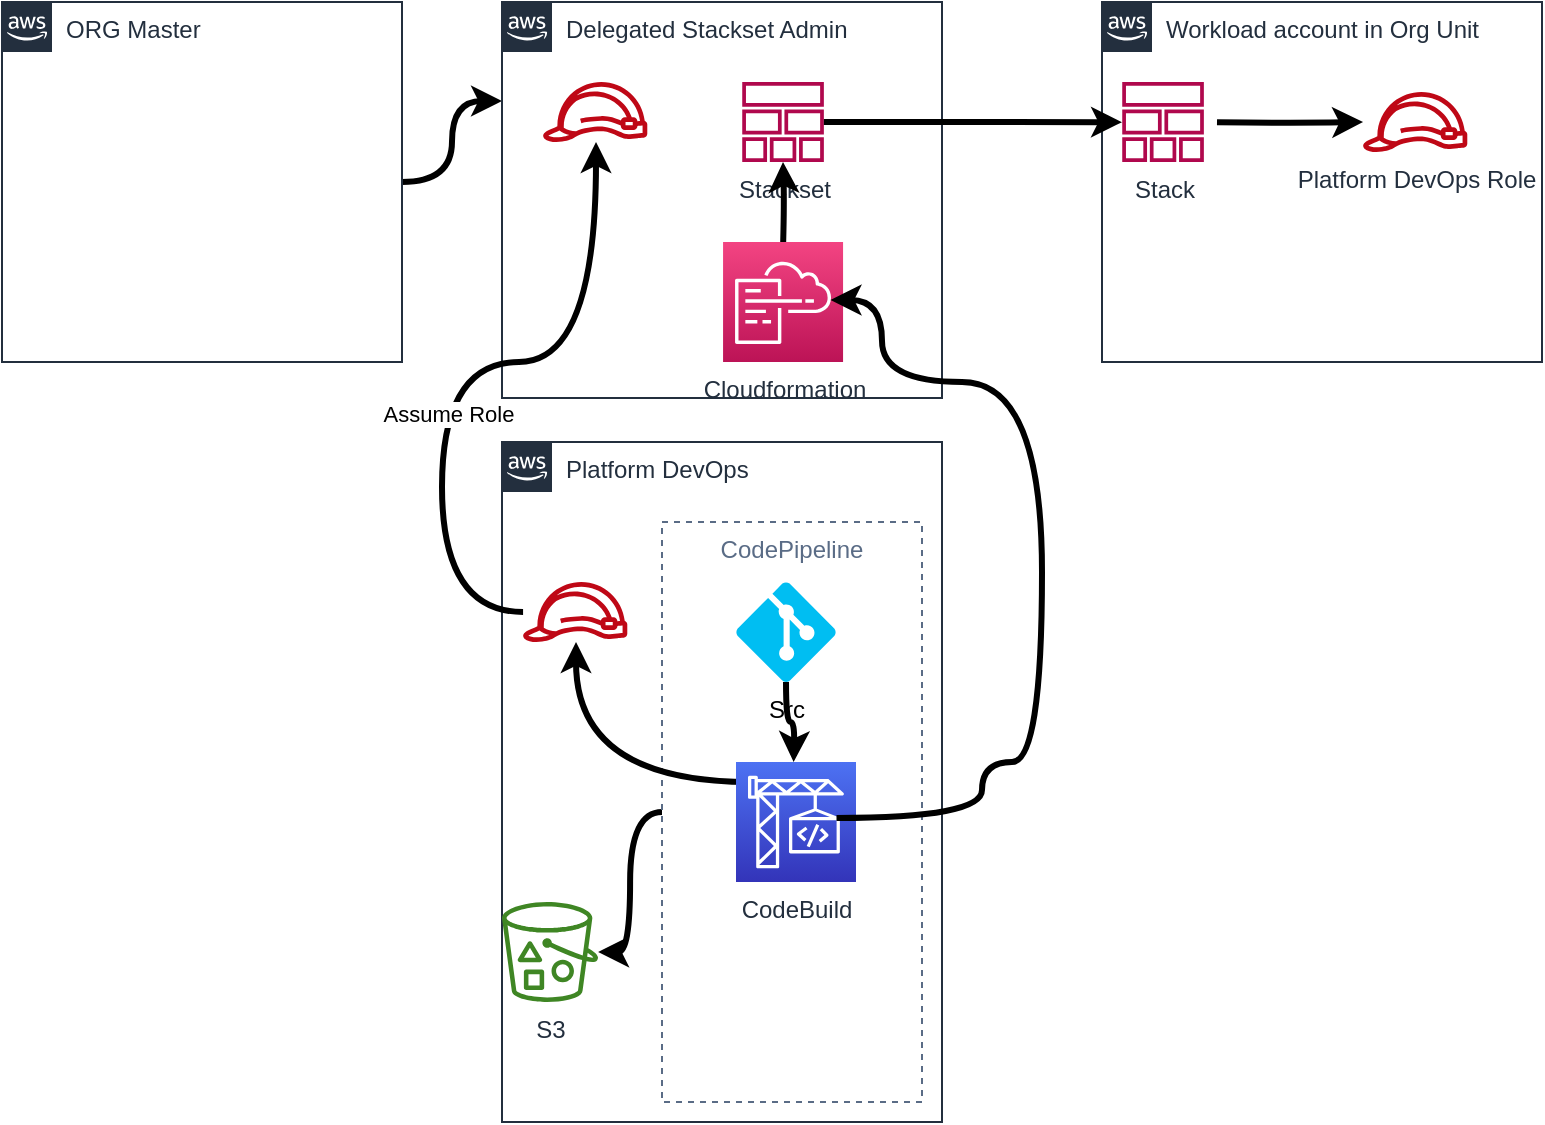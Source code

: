 <mxfile>
    <diagram id="i1bWzvjWFLlacRESkoeD" name="Page-1">
        <mxGraphModel dx="978" dy="985" grid="1" gridSize="10" guides="1" tooltips="1" connect="1" arrows="1" fold="1" page="1" pageScale="1" pageWidth="827" pageHeight="1169" math="0" shadow="0">
            <root>
                <mxCell id="0"/>
                <mxCell id="1" parent="0"/>
                <mxCell id="26" style="edgeStyle=orthogonalEdgeStyle;curved=1;html=1;entryX=0;entryY=0.25;entryDx=0;entryDy=0;strokeWidth=3;" parent="1" source="2" target="3" edge="1">
                    <mxGeometry relative="1" as="geometry"/>
                </mxCell>
                <mxCell id="2" value="ORG Master" style="points=[[0,0],[0.25,0],[0.5,0],[0.75,0],[1,0],[1,0.25],[1,0.5],[1,0.75],[1,1],[0.75,1],[0.5,1],[0.25,1],[0,1],[0,0.75],[0,0.5],[0,0.25]];outlineConnect=0;gradientColor=none;html=1;whiteSpace=wrap;fontSize=12;fontStyle=0;container=1;pointerEvents=0;collapsible=0;recursiveResize=0;shape=mxgraph.aws4.group;grIcon=mxgraph.aws4.group_aws_cloud_alt;strokeColor=#232F3E;fillColor=none;verticalAlign=top;align=left;spacingLeft=30;fontColor=#232F3E;dashed=0;" parent="1" vertex="1">
                    <mxGeometry x="90" y="100" width="200" height="180" as="geometry"/>
                </mxCell>
                <mxCell id="3" value="Delegated Stackset Admin" style="points=[[0,0],[0.25,0],[0.5,0],[0.75,0],[1,0],[1,0.25],[1,0.5],[1,0.75],[1,1],[0.75,1],[0.5,1],[0.25,1],[0,1],[0,0.75],[0,0.5],[0,0.25]];outlineConnect=0;gradientColor=none;html=1;whiteSpace=wrap;fontSize=12;fontStyle=0;container=1;pointerEvents=0;collapsible=0;recursiveResize=0;shape=mxgraph.aws4.group;grIcon=mxgraph.aws4.group_aws_cloud_alt;strokeColor=#232F3E;fillColor=none;verticalAlign=top;align=left;spacingLeft=30;fontColor=#232F3E;dashed=0;" parent="1" vertex="1">
                    <mxGeometry x="340" y="100" width="220" height="198" as="geometry"/>
                </mxCell>
                <mxCell id="7" value="" style="sketch=0;outlineConnect=0;fontColor=#232F3E;gradientColor=none;fillColor=#BF0816;strokeColor=none;dashed=0;verticalLabelPosition=bottom;verticalAlign=top;align=center;html=1;fontSize=12;fontStyle=0;aspect=fixed;pointerEvents=1;shape=mxgraph.aws4.role;" parent="3" vertex="1">
                    <mxGeometry x="20" y="40" width="53.18" height="30" as="geometry"/>
                </mxCell>
                <mxCell id="9" value="Stackset" style="sketch=0;outlineConnect=0;fontColor=#232F3E;gradientColor=none;fillColor=#B0084D;strokeColor=none;dashed=0;verticalLabelPosition=bottom;verticalAlign=top;align=center;html=1;fontSize=12;fontStyle=0;aspect=fixed;pointerEvents=1;shape=mxgraph.aws4.stack;" parent="3" vertex="1">
                    <mxGeometry x="120" y="40" width="41.05" height="40" as="geometry"/>
                </mxCell>
                <mxCell id="30" style="edgeStyle=orthogonalEdgeStyle;curved=1;html=1;strokeWidth=3;" parent="3" target="9" edge="1">
                    <mxGeometry relative="1" as="geometry">
                        <mxPoint x="140.6" y="120" as="sourcePoint"/>
                    </mxGeometry>
                </mxCell>
                <mxCell id="37" value="Cloudformation" style="sketch=0;points=[[0,0,0],[0.25,0,0],[0.5,0,0],[0.75,0,0],[1,0,0],[0,1,0],[0.25,1,0],[0.5,1,0],[0.75,1,0],[1,1,0],[0,0.25,0],[0,0.5,0],[0,0.75,0],[1,0.25,0],[1,0.5,0],[1,0.75,0]];points=[[0,0,0],[0.25,0,0],[0.5,0,0],[0.75,0,0],[1,0,0],[0,1,0],[0.25,1,0],[0.5,1,0],[0.75,1,0],[1,1,0],[0,0.25,0],[0,0.5,0],[0,0.75,0],[1,0.25,0],[1,0.5,0],[1,0.75,0]];outlineConnect=0;fontColor=#232F3E;gradientColor=#F34482;gradientDirection=north;fillColor=#BC1356;strokeColor=#ffffff;dashed=0;verticalLabelPosition=bottom;verticalAlign=top;align=center;html=1;fontSize=12;fontStyle=0;aspect=fixed;shape=mxgraph.aws4.resourceIcon;resIcon=mxgraph.aws4.cloudformation;" vertex="1" parent="3">
                    <mxGeometry x="110.53" y="120" width="60" height="60" as="geometry"/>
                </mxCell>
                <mxCell id="5" value="Platform DevOps" style="points=[[0,0],[0.25,0],[0.5,0],[0.75,0],[1,0],[1,0.25],[1,0.5],[1,0.75],[1,1],[0.75,1],[0.5,1],[0.25,1],[0,1],[0,0.75],[0,0.5],[0,0.25]];outlineConnect=0;gradientColor=none;html=1;whiteSpace=wrap;fontSize=12;fontStyle=0;container=1;pointerEvents=0;collapsible=0;recursiveResize=0;shape=mxgraph.aws4.group;grIcon=mxgraph.aws4.group_aws_cloud_alt;strokeColor=#232F3E;fillColor=none;verticalAlign=top;align=left;spacingLeft=30;fontColor=#232F3E;dashed=0;" parent="1" vertex="1">
                    <mxGeometry x="340" y="320" width="220" height="340" as="geometry"/>
                </mxCell>
                <mxCell id="23" style="edgeStyle=orthogonalEdgeStyle;curved=1;html=1;exitX=0;exitY=0.5;exitDx=0;exitDy=0;strokeWidth=3;" parent="5" source="12" target="22" edge="1">
                    <mxGeometry relative="1" as="geometry"/>
                </mxCell>
                <mxCell id="12" value="CodePipeline" style="fillColor=none;strokeColor=#5A6C86;dashed=1;verticalAlign=top;fontStyle=0;fontColor=#5A6C86;" parent="5" vertex="1">
                    <mxGeometry x="80" y="40" width="130" height="290" as="geometry"/>
                </mxCell>
                <mxCell id="24" style="edgeStyle=orthogonalEdgeStyle;curved=1;html=1;strokeWidth=3;" parent="5" target="21" edge="1">
                    <mxGeometry relative="1" as="geometry">
                        <Array as="points">
                            <mxPoint x="37" y="170"/>
                        </Array>
                        <mxPoint x="124.25" y="170" as="sourcePoint"/>
                    </mxGeometry>
                </mxCell>
                <mxCell id="18" style="edgeStyle=orthogonalEdgeStyle;curved=1;html=1;strokeWidth=3;" parent="5" source="15" edge="1">
                    <mxGeometry relative="1" as="geometry">
                        <mxPoint x="145.8" y="160" as="targetPoint"/>
                    </mxGeometry>
                </mxCell>
                <mxCell id="15" value="Src" style="verticalLabelPosition=bottom;html=1;verticalAlign=top;align=center;strokeColor=none;fillColor=#00BEF2;shape=mxgraph.azure.git_repository;" parent="5" vertex="1">
                    <mxGeometry x="117" y="70" width="50" height="50" as="geometry"/>
                </mxCell>
                <mxCell id="21" value="" style="sketch=0;outlineConnect=0;fontColor=#232F3E;gradientColor=none;fillColor=#BF0816;strokeColor=none;dashed=0;verticalLabelPosition=bottom;verticalAlign=top;align=center;html=1;fontSize=12;fontStyle=0;aspect=fixed;pointerEvents=1;shape=mxgraph.aws4.role;" parent="5" vertex="1">
                    <mxGeometry x="10" y="70" width="53.18" height="30" as="geometry"/>
                </mxCell>
                <mxCell id="22" value="S3" style="sketch=0;outlineConnect=0;fontColor=#232F3E;gradientColor=none;fillColor=#3F8624;strokeColor=none;dashed=0;verticalLabelPosition=bottom;verticalAlign=top;align=center;html=1;fontSize=12;fontStyle=0;aspect=fixed;pointerEvents=1;shape=mxgraph.aws4.bucket_with_objects;" parent="5" vertex="1">
                    <mxGeometry y="230" width="48.08" height="50" as="geometry"/>
                </mxCell>
                <mxCell id="34" value="CodeBuild" style="sketch=0;points=[[0,0,0],[0.25,0,0],[0.5,0,0],[0.75,0,0],[1,0,0],[0,1,0],[0.25,1,0],[0.5,1,0],[0.75,1,0],[1,1,0],[0,0.25,0],[0,0.5,0],[0,0.75,0],[1,0.25,0],[1,0.5,0],[1,0.75,0]];outlineConnect=0;fontColor=#232F3E;gradientColor=#4D72F3;gradientDirection=north;fillColor=#3334B9;strokeColor=#ffffff;dashed=0;verticalLabelPosition=bottom;verticalAlign=top;align=center;html=1;fontSize=12;fontStyle=0;aspect=fixed;shape=mxgraph.aws4.resourceIcon;resIcon=mxgraph.aws4.codebuild;" vertex="1" parent="5">
                    <mxGeometry x="117" y="160" width="60" height="60" as="geometry"/>
                </mxCell>
                <mxCell id="6" value="Workload account in Org Unit" style="points=[[0,0],[0.25,0],[0.5,0],[0.75,0],[1,0],[1,0.25],[1,0.5],[1,0.75],[1,1],[0.75,1],[0.5,1],[0.25,1],[0,1],[0,0.75],[0,0.5],[0,0.25]];outlineConnect=0;gradientColor=none;html=1;whiteSpace=wrap;fontSize=12;fontStyle=0;container=1;pointerEvents=0;collapsible=0;recursiveResize=0;shape=mxgraph.aws4.group;grIcon=mxgraph.aws4.group_aws_cloud_alt;strokeColor=#232F3E;fillColor=none;verticalAlign=top;align=left;spacingLeft=30;fontColor=#232F3E;dashed=0;" parent="1" vertex="1">
                    <mxGeometry x="640" y="100" width="220" height="180" as="geometry"/>
                </mxCell>
                <mxCell id="16" value="Platform DevOps Role" style="sketch=0;outlineConnect=0;fontColor=#232F3E;gradientColor=none;fillColor=#BF0816;strokeColor=none;dashed=0;verticalLabelPosition=bottom;verticalAlign=top;align=center;html=1;fontSize=12;fontStyle=0;aspect=fixed;pointerEvents=1;shape=mxgraph.aws4.role;" parent="6" vertex="1">
                    <mxGeometry x="130" y="45" width="53.18" height="30" as="geometry"/>
                </mxCell>
                <mxCell id="33" style="edgeStyle=orthogonalEdgeStyle;curved=1;html=1;strokeWidth=3;" parent="6" target="16" edge="1">
                    <mxGeometry relative="1" as="geometry">
                        <mxPoint x="57.5" y="60.1" as="sourcePoint"/>
                    </mxGeometry>
                </mxCell>
                <mxCell id="35" value="Stack" style="sketch=0;outlineConnect=0;fontColor=#232F3E;gradientColor=none;fillColor=#B0084D;strokeColor=none;dashed=0;verticalLabelPosition=bottom;verticalAlign=top;align=center;html=1;fontSize=12;fontStyle=0;aspect=fixed;pointerEvents=1;shape=mxgraph.aws4.stack;" vertex="1" parent="6">
                    <mxGeometry x="10" y="40" width="41.05" height="40" as="geometry"/>
                </mxCell>
                <mxCell id="17" value="" style="endArrow=classic;html=1;exitX=1;exitY=0.5;exitDx=0;exitDy=0;exitPerimeter=0;edgeStyle=orthogonalEdgeStyle;curved=1;strokeWidth=3;" parent="1" edge="1">
                    <mxGeometry width="50" height="50" relative="1" as="geometry">
                        <mxPoint x="507.25" y="508" as="sourcePoint"/>
                        <mxPoint x="504.28" y="249" as="targetPoint"/>
                        <Array as="points">
                            <mxPoint x="580" y="508"/>
                            <mxPoint x="580" y="480"/>
                            <mxPoint x="610" y="480"/>
                            <mxPoint x="610" y="290"/>
                            <mxPoint x="530" y="290"/>
                            <mxPoint x="530" y="249"/>
                        </Array>
                    </mxGeometry>
                </mxCell>
                <mxCell id="27" style="edgeStyle=orthogonalEdgeStyle;curved=1;html=1;strokeWidth=3;" parent="1" source="21" target="7" edge="1">
                    <mxGeometry relative="1" as="geometry">
                        <Array as="points">
                            <mxPoint x="310" y="405"/>
                            <mxPoint x="310" y="280"/>
                            <mxPoint x="387" y="280"/>
                        </Array>
                    </mxGeometry>
                </mxCell>
                <mxCell id="28" value="Assume Role" style="edgeLabel;html=1;align=center;verticalAlign=middle;resizable=0;points=[];" parent="27" vertex="1" connectable="0">
                    <mxGeometry x="-0.208" y="-3" relative="1" as="geometry">
                        <mxPoint as="offset"/>
                    </mxGeometry>
                </mxCell>
                <mxCell id="32" style="edgeStyle=orthogonalEdgeStyle;curved=1;html=1;strokeWidth=3;" parent="1" source="9" edge="1">
                    <mxGeometry relative="1" as="geometry">
                        <mxPoint x="650" y="160.1" as="targetPoint"/>
                    </mxGeometry>
                </mxCell>
            </root>
        </mxGraphModel>
    </diagram>
</mxfile>